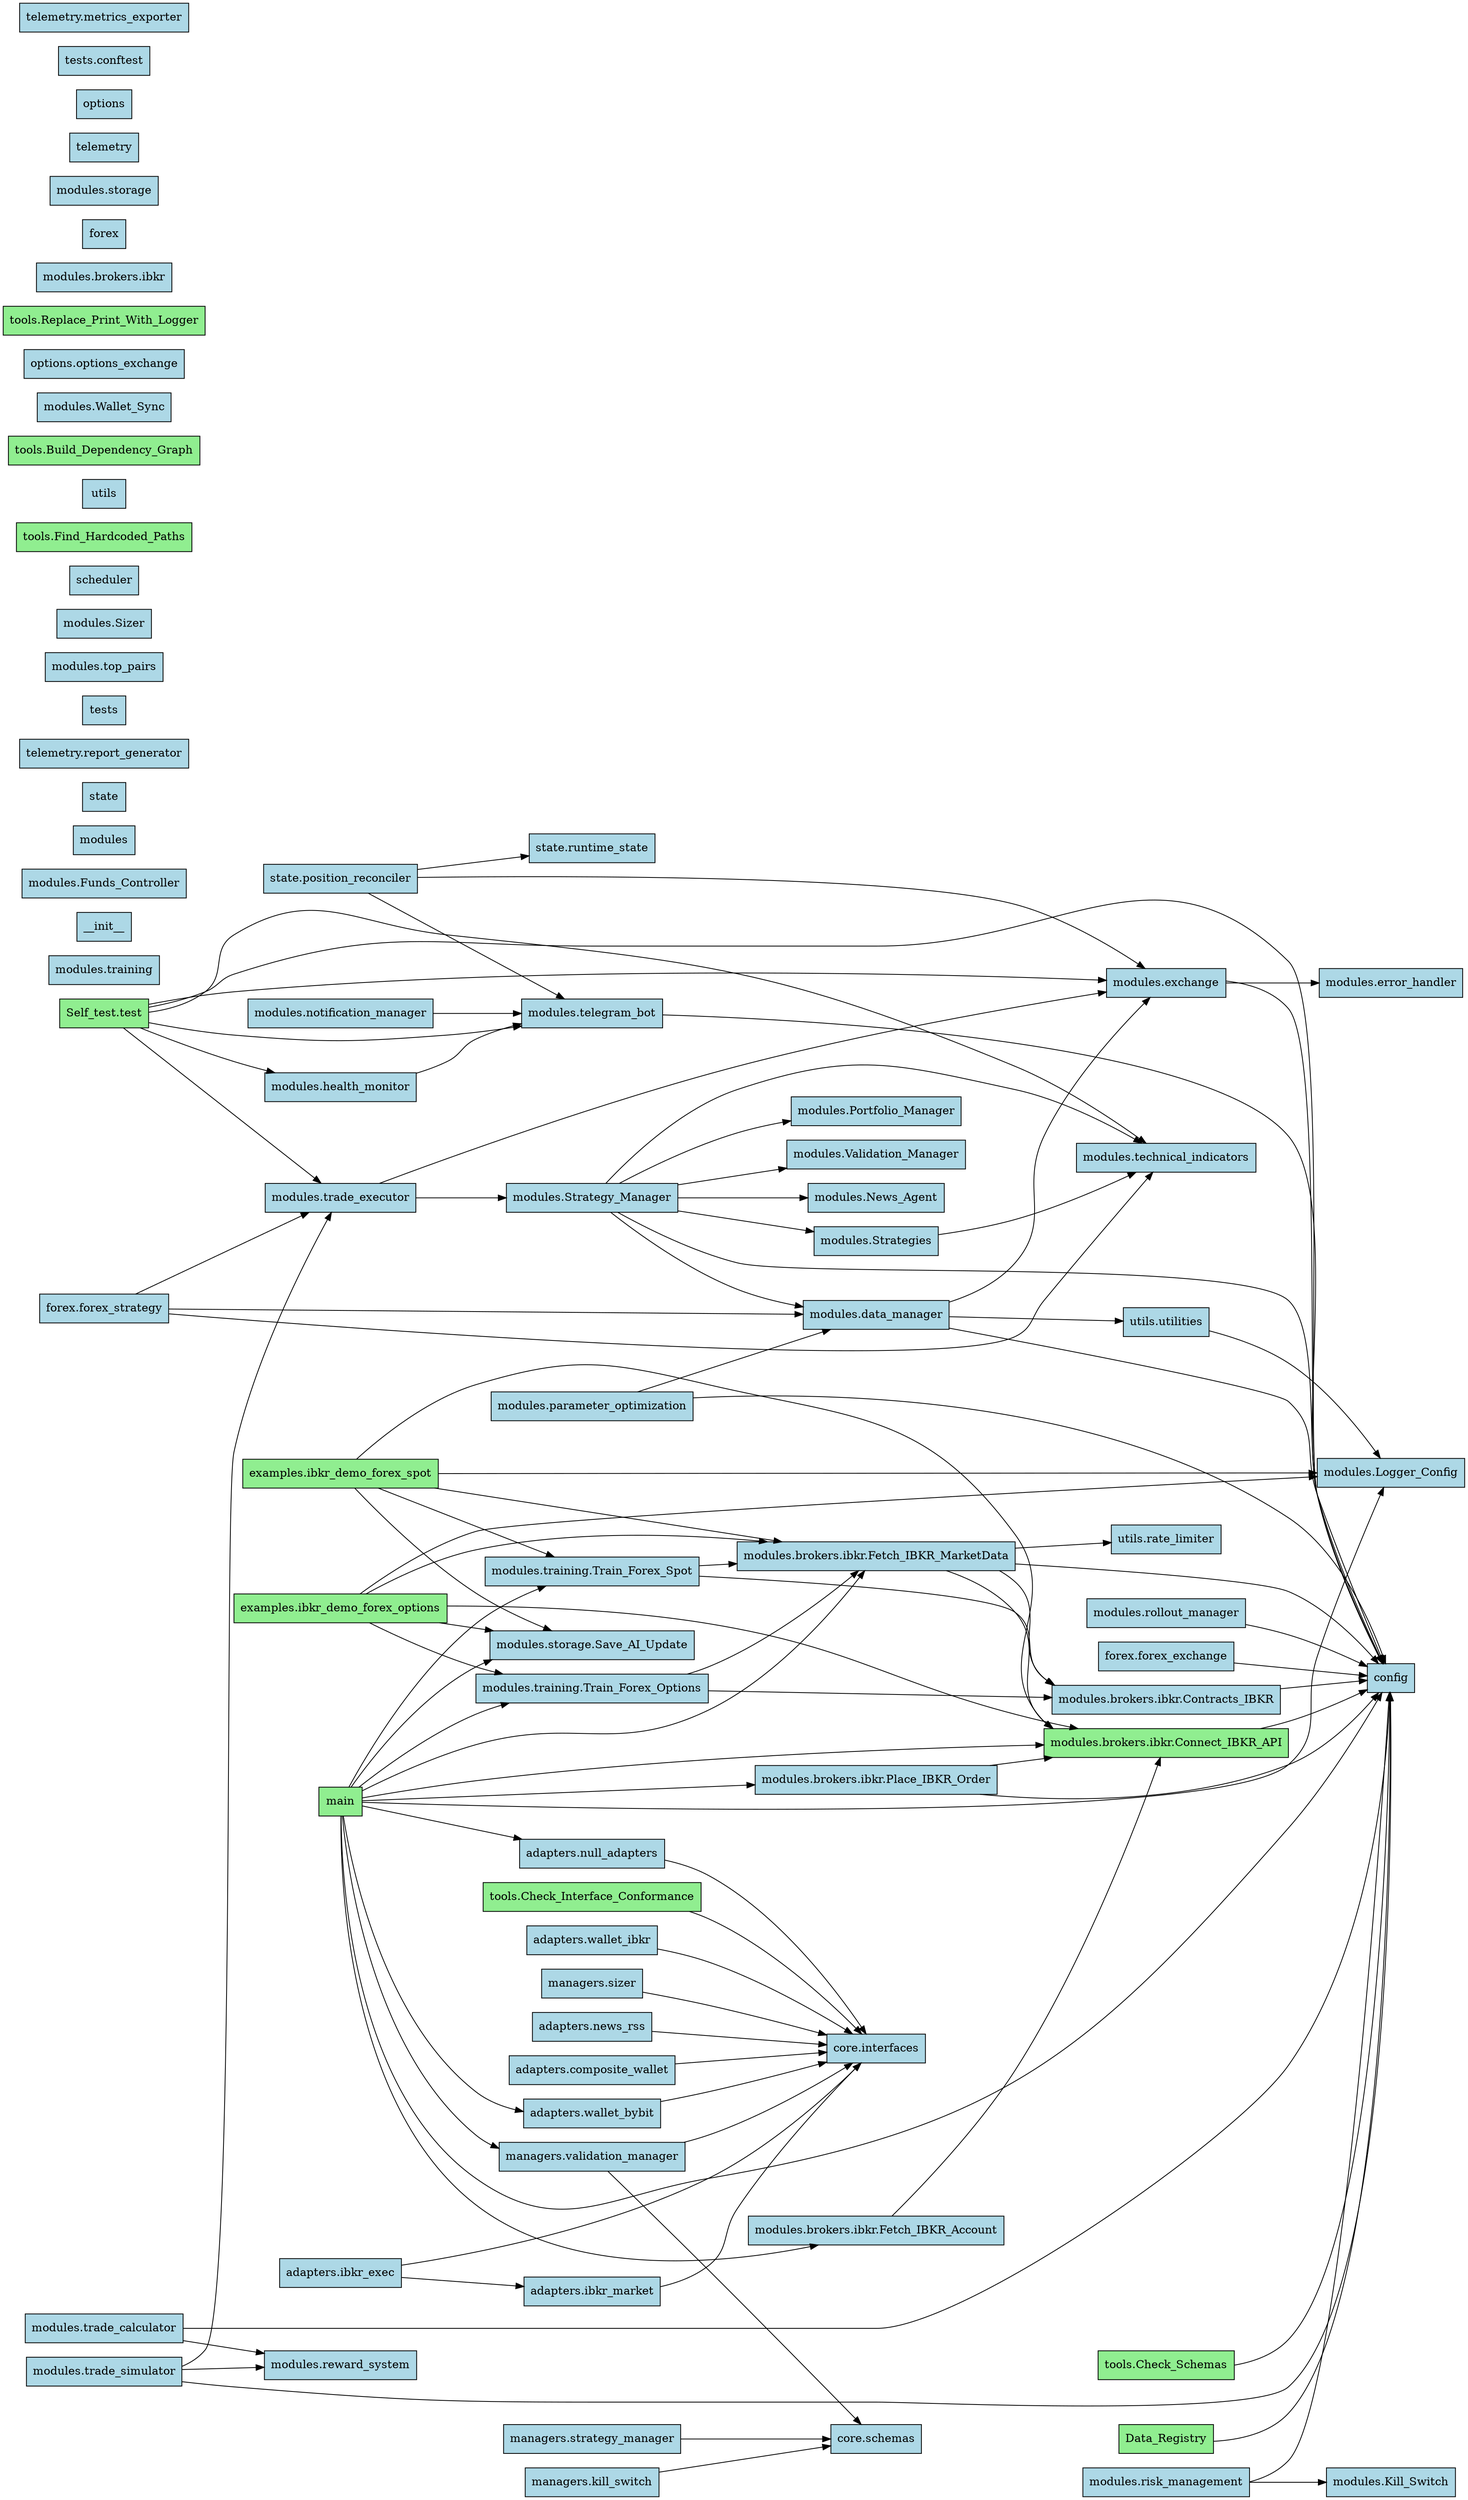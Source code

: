 digraph dependencies {
  rankdir=LR;
  node [shape=box];

  "modules.error_handler" [fillcolor=lightblue, style=filled];
  "modules.Validation_Manager" [fillcolor=lightblue, style=filled];
  "modules.technical_indicators" [fillcolor=lightblue, style=filled];
  "modules.exchange" [fillcolor=lightblue, style=filled];
  "managers.strategy_manager" [fillcolor=lightblue, style=filled];
  "modules.training" [fillcolor=lightblue, style=filled];
  "modules.brokers.ibkr.Fetch_IBKR_MarketData" [fillcolor=lightblue, style=filled];
  "utils.utilities" [fillcolor=lightblue, style=filled];
  "__init__" [fillcolor=lightblue, style=filled];
  "modules.notification_manager" [fillcolor=lightblue, style=filled];
  "Data_Registry" [fillcolor=lightgreen, style=filled];
  "modules.Funds_Controller" [fillcolor=lightblue, style=filled];
  "modules" [fillcolor=lightblue, style=filled];
  "modules.storage.Save_AI_Update" [fillcolor=lightblue, style=filled];
  "adapters.news_rss" [fillcolor=lightblue, style=filled];
  "modules.reward_system" [fillcolor=lightblue, style=filled];
  "modules.health_monitor" [fillcolor=lightblue, style=filled];
  "modules.trade_executor" [fillcolor=lightblue, style=filled];
  "state" [fillcolor=lightblue, style=filled];
  "adapters.composite_wallet" [fillcolor=lightblue, style=filled];
  "modules.Kill_Switch" [fillcolor=lightblue, style=filled];
  "config" [fillcolor=lightblue, style=filled];
  "modules.brokers.ibkr.Contracts_IBKR" [fillcolor=lightblue, style=filled];
  "telemetry.report_generator" [fillcolor=lightblue, style=filled];
  "core.interfaces" [fillcolor=lightblue, style=filled];
  "tests" [fillcolor=lightblue, style=filled];
  "modules.top_pairs" [fillcolor=lightblue, style=filled];
  "modules.Logger_Config" [fillcolor=lightblue, style=filled];
  "adapters.ibkr_market" [fillcolor=lightblue, style=filled];
  "managers.validation_manager" [fillcolor=lightblue, style=filled];
  "modules.brokers.ibkr.Place_IBKR_Order" [fillcolor=lightblue, style=filled];
  "modules.Sizer" [fillcolor=lightblue, style=filled];
  "modules.brokers.ibkr.Connect_IBKR_API" [fillcolor=lightgreen, style=filled];
  "forex.forex_strategy" [fillcolor=lightblue, style=filled];
  "managers.kill_switch" [fillcolor=lightblue, style=filled];
  "adapters.null_adapters" [fillcolor=lightblue, style=filled];
  "scheduler" [fillcolor=lightblue, style=filled];
  "modules.rollout_manager" [fillcolor=lightblue, style=filled];
  "tools.Find_Hardcoded_Paths" [fillcolor=lightgreen, style=filled];
  "utils" [fillcolor=lightblue, style=filled];
  "tools.Build_Dependency_Graph" [fillcolor=lightgreen, style=filled];
  "core.schemas" [fillcolor=lightblue, style=filled];
  "modules.brokers.ibkr.Fetch_IBKR_Account" [fillcolor=lightblue, style=filled];
  "modules.Wallet_Sync" [fillcolor=lightblue, style=filled];
  "options.options_exchange" [fillcolor=lightblue, style=filled];
  "modules.telegram_bot" [fillcolor=lightblue, style=filled];
  "modules.News_Agent" [fillcolor=lightblue, style=filled];
  "modules.risk_management" [fillcolor=lightblue, style=filled];
  "examples.ibkr_demo_forex_spot" [fillcolor=lightgreen, style=filled];
  "tools.Check_Interface_Conformance" [fillcolor=lightgreen, style=filled];
  "tools.Replace_Print_With_Logger" [fillcolor=lightgreen, style=filled];
  "modules.trade_simulator" [fillcolor=lightblue, style=filled];
  "adapters.wallet_ibkr" [fillcolor=lightblue, style=filled];
  "adapters.ibkr_exec" [fillcolor=lightblue, style=filled];
  "Self_test.test" [fillcolor=lightgreen, style=filled];
  "main" [fillcolor=lightgreen, style=filled];
  "forex.forex_exchange" [fillcolor=lightblue, style=filled];
  "utils.rate_limiter" [fillcolor=lightblue, style=filled];
  "modules.brokers.ibkr" [fillcolor=lightblue, style=filled];
  "examples.ibkr_demo_forex_options" [fillcolor=lightgreen, style=filled];
  "forex" [fillcolor=lightblue, style=filled];
  "modules.data_manager" [fillcolor=lightblue, style=filled];
  "modules.Strategies" [fillcolor=lightblue, style=filled];
  "modules.Strategy_Manager" [fillcolor=lightblue, style=filled];
  "state.position_reconciler" [fillcolor=lightblue, style=filled];
  "modules.storage" [fillcolor=lightblue, style=filled];
  "modules.trade_calculator" [fillcolor=lightblue, style=filled];
  "managers.sizer" [fillcolor=lightblue, style=filled];
  "telemetry" [fillcolor=lightblue, style=filled];
  "modules.training.Train_Forex_Spot" [fillcolor=lightblue, style=filled];
  "state.runtime_state" [fillcolor=lightblue, style=filled];
  "modules.parameter_optimization" [fillcolor=lightblue, style=filled];
  "options" [fillcolor=lightblue, style=filled];
  "tests.conftest" [fillcolor=lightblue, style=filled];
  "telemetry.metrics_exporter" [fillcolor=lightblue, style=filled];
  "modules.training.Train_Forex_Options" [fillcolor=lightblue, style=filled];
  "adapters.wallet_bybit" [fillcolor=lightblue, style=filled];
  "tools.Check_Schemas" [fillcolor=lightgreen, style=filled];
  "modules.Portfolio_Manager" [fillcolor=lightblue, style=filled];
  "main" -> "config";
  "main" -> "modules.Logger_Config";
  "main" -> "modules.training.Train_Forex_Spot";
  "main" -> "modules.brokers.ibkr.Fetch_IBKR_Account";
  "main" -> "modules.brokers.ibkr.Place_IBKR_Order";
  "main" -> "managers.validation_manager";
  "main" -> "modules.brokers.ibkr.Connect_IBKR_API";
  "main" -> "modules.brokers.ibkr.Fetch_IBKR_MarketData";
  "main" -> "modules.training.Train_Forex_Options";
  "main" -> "adapters.wallet_bybit";
  "main" -> "adapters.null_adapters";
  "main" -> "modules.storage.Save_AI_Update";
  "Data_Registry" -> "config";
  "examples.ibkr_demo_forex_spot" -> "modules.training.Train_Forex_Spot";
  "examples.ibkr_demo_forex_spot" -> "modules.Logger_Config";
  "examples.ibkr_demo_forex_spot" -> "modules.brokers.ibkr.Fetch_IBKR_MarketData";
  "examples.ibkr_demo_forex_spot" -> "modules.storage.Save_AI_Update";
  "examples.ibkr_demo_forex_spot" -> "modules.brokers.ibkr.Connect_IBKR_API";
  "examples.ibkr_demo_forex_options" -> "modules.training.Train_Forex_Options";
  "examples.ibkr_demo_forex_options" -> "modules.Logger_Config";
  "examples.ibkr_demo_forex_options" -> "modules.brokers.ibkr.Fetch_IBKR_MarketData";
  "examples.ibkr_demo_forex_options" -> "modules.storage.Save_AI_Update";
  "examples.ibkr_demo_forex_options" -> "modules.brokers.ibkr.Connect_IBKR_API";
  "forex.forex_strategy" -> "modules.trade_executor";
  "forex.forex_strategy" -> "modules.technical_indicators";
  "forex.forex_strategy" -> "modules.data_manager";
  "forex.forex_exchange" -> "config";
  "state.position_reconciler" -> "modules.exchange";
  "state.position_reconciler" -> "state.runtime_state";
  "state.position_reconciler" -> "modules.telegram_bot";
  "adapters.ibkr_market" -> "core.interfaces";
  "adapters.null_adapters" -> "core.interfaces";
  "adapters.news_rss" -> "core.interfaces";
  "adapters.wallet_bybit" -> "core.interfaces";
  "adapters.wallet_ibkr" -> "core.interfaces";
  "adapters.composite_wallet" -> "core.interfaces";
  "adapters.ibkr_exec" -> "adapters.ibkr_market";
  "adapters.ibkr_exec" -> "core.interfaces";
  "tools.Check_Schemas" -> "config";
  "tools.Check_Interface_Conformance" -> "core.interfaces";
  "Self_test.test" -> "modules.trade_executor";
  "Self_test.test" -> "modules.technical_indicators";
  "Self_test.test" -> "modules.exchange";
  "Self_test.test" -> "modules.health_monitor";
  "Self_test.test" -> "config";
  "Self_test.test" -> "modules.telegram_bot";
  "modules.Strategy_Manager" -> "modules.News_Agent";
  "modules.Strategy_Manager" -> "modules.data_manager";
  "modules.Strategy_Manager" -> "modules.technical_indicators";
  "modules.Strategy_Manager" -> "modules.Strategies";
  "modules.Strategy_Manager" -> "config";
  "modules.Strategy_Manager" -> "modules.Validation_Manager";
  "modules.Strategy_Manager" -> "modules.Portfolio_Manager";
  "modules.trade_calculator" -> "modules.reward_system";
  "modules.trade_calculator" -> "config";
  "modules.trade_simulator" -> "modules.reward_system";
  "modules.trade_simulator" -> "modules.trade_executor";
  "modules.trade_simulator" -> "config";
  "modules.Strategies" -> "modules.technical_indicators";
  "modules.exchange" -> "modules.error_handler";
  "modules.exchange" -> "config";
  "modules.telegram_bot" -> "config";
  "modules.trade_executor" -> "modules.Strategy_Manager";
  "modules.trade_executor" -> "modules.exchange";
  "modules.data_manager" -> "modules.exchange";
  "modules.data_manager" -> "config";
  "modules.data_manager" -> "utils.utilities";
  "modules.risk_management" -> "modules.Kill_Switch";
  "modules.risk_management" -> "config";
  "modules.notification_manager" -> "modules.telegram_bot";
  "modules.health_monitor" -> "modules.telegram_bot";
  "modules.rollout_manager" -> "config";
  "modules.parameter_optimization" -> "config";
  "modules.parameter_optimization" -> "modules.data_manager";
  "utils.utilities" -> "modules.Logger_Config";
  "managers.strategy_manager" -> "core.schemas";
  "managers.validation_manager" -> "core.interfaces";
  "managers.validation_manager" -> "core.schemas";
  "managers.kill_switch" -> "core.schemas";
  "managers.sizer" -> "core.interfaces";
  "modules.training.Train_Forex_Spot" -> "modules.brokers.ibkr.Contracts_IBKR";
  "modules.training.Train_Forex_Spot" -> "modules.brokers.ibkr.Fetch_IBKR_MarketData";
  "modules.training.Train_Forex_Options" -> "modules.brokers.ibkr.Contracts_IBKR";
  "modules.training.Train_Forex_Options" -> "modules.brokers.ibkr.Fetch_IBKR_MarketData";
  "modules.brokers.ibkr.Fetch_IBKR_MarketData" -> "utils.rate_limiter";
  "modules.brokers.ibkr.Fetch_IBKR_MarketData" -> "config";
  "modules.brokers.ibkr.Fetch_IBKR_MarketData" -> "modules.brokers.ibkr.Contracts_IBKR";
  "modules.brokers.ibkr.Fetch_IBKR_MarketData" -> "modules.brokers.ibkr.Connect_IBKR_API";
  "modules.brokers.ibkr.Connect_IBKR_API" -> "config";
  "modules.brokers.ibkr.Fetch_IBKR_Account" -> "modules.brokers.ibkr.Connect_IBKR_API";
  "modules.brokers.ibkr.Place_IBKR_Order" -> "config";
  "modules.brokers.ibkr.Place_IBKR_Order" -> "modules.brokers.ibkr.Connect_IBKR_API";
  "modules.brokers.ibkr.Contracts_IBKR" -> "config";
}
